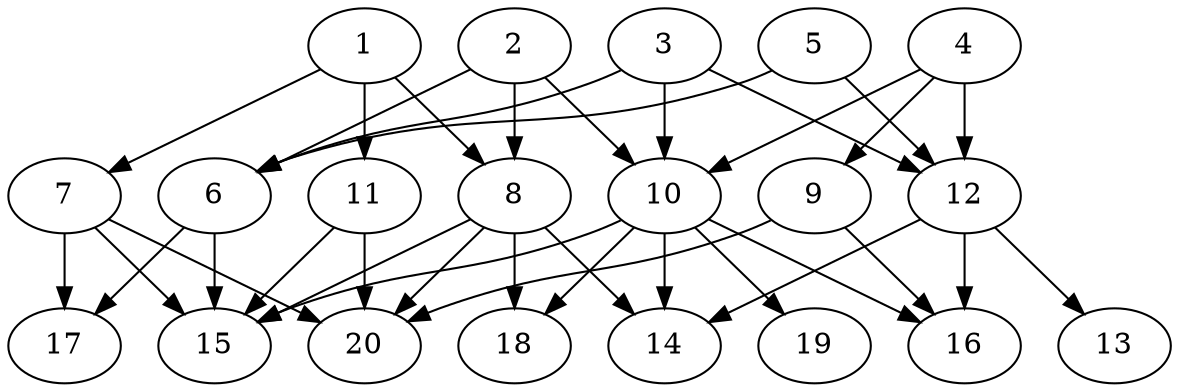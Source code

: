 // DAG automatically generated by daggen at Wed Jul 24 21:20:53 2019
// ./daggen --dot -n 20 --ccr 0.4 --fat 0.8 --regular 0.5 --density 0.7 --mindata 5242880 --maxdata 52428800 
digraph G {
  1 [size="43627520", alpha="0.02", expect_size="17451008"] 
  1 -> 7 [size ="17451008"]
  1 -> 8 [size ="17451008"]
  1 -> 11 [size ="17451008"]
  2 [size="109358080", alpha="0.13", expect_size="43743232"] 
  2 -> 6 [size ="43743232"]
  2 -> 8 [size ="43743232"]
  2 -> 10 [size ="43743232"]
  3 [size="125729280", alpha="0.07", expect_size="50291712"] 
  3 -> 6 [size ="50291712"]
  3 -> 10 [size ="50291712"]
  3 -> 12 [size ="50291712"]
  4 [size="47918080", alpha="0.15", expect_size="19167232"] 
  4 -> 9 [size ="19167232"]
  4 -> 10 [size ="19167232"]
  4 -> 12 [size ="19167232"]
  5 [size="123269120", alpha="0.13", expect_size="49307648"] 
  5 -> 6 [size ="49307648"]
  5 -> 12 [size ="49307648"]
  6 [size="13726720", alpha="0.17", expect_size="5490688"] 
  6 -> 15 [size ="5490688"]
  6 -> 17 [size ="5490688"]
  7 [size="42206720", alpha="0.18", expect_size="16882688"] 
  7 -> 15 [size ="16882688"]
  7 -> 17 [size ="16882688"]
  7 -> 20 [size ="16882688"]
  8 [size="75215360", alpha="0.13", expect_size="30086144"] 
  8 -> 14 [size ="30086144"]
  8 -> 15 [size ="30086144"]
  8 -> 18 [size ="30086144"]
  8 -> 20 [size ="30086144"]
  9 [size="106373120", alpha="0.05", expect_size="42549248"] 
  9 -> 16 [size ="42549248"]
  9 -> 20 [size ="42549248"]
  10 [size="77777920", alpha="0.09", expect_size="31111168"] 
  10 -> 14 [size ="31111168"]
  10 -> 15 [size ="31111168"]
  10 -> 16 [size ="31111168"]
  10 -> 18 [size ="31111168"]
  10 -> 19 [size ="31111168"]
  11 [size="70010880", alpha="0.06", expect_size="28004352"] 
  11 -> 15 [size ="28004352"]
  11 -> 20 [size ="28004352"]
  12 [size="82670080", alpha="0.00", expect_size="33068032"] 
  12 -> 13 [size ="33068032"]
  12 -> 14 [size ="33068032"]
  12 -> 16 [size ="33068032"]
  13 [size="38699520", alpha="0.14", expect_size="15479808"] 
  14 [size="80296960", alpha="0.20", expect_size="32118784"] 
  15 [size="48908800", alpha="0.01", expect_size="19563520"] 
  16 [size="127385600", alpha="0.16", expect_size="50954240"] 
  17 [size="111224320", alpha="0.16", expect_size="44489728"] 
  18 [size="100134400", alpha="0.19", expect_size="40053760"] 
  19 [size="59087360", alpha="0.16", expect_size="23634944"] 
  20 [size="88427520", alpha="0.14", expect_size="35371008"] 
}
